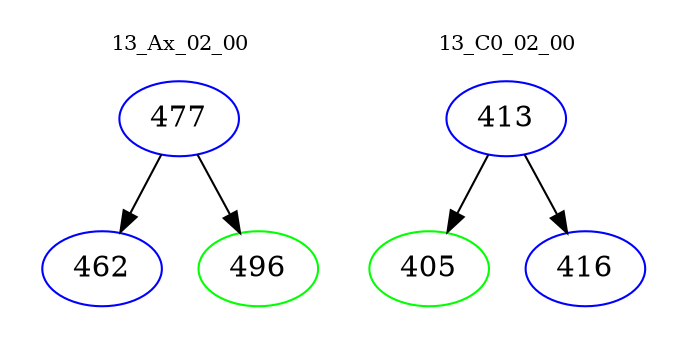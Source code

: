 digraph{
subgraph cluster_0 {
color = white
label = "13_Ax_02_00";
fontsize=10;
T0_477 [label="477", color="blue"]
T0_477 -> T0_462 [color="black"]
T0_462 [label="462", color="blue"]
T0_477 -> T0_496 [color="black"]
T0_496 [label="496", color="green"]
}
subgraph cluster_1 {
color = white
label = "13_C0_02_00";
fontsize=10;
T1_413 [label="413", color="blue"]
T1_413 -> T1_405 [color="black"]
T1_405 [label="405", color="green"]
T1_413 -> T1_416 [color="black"]
T1_416 [label="416", color="blue"]
}
}

